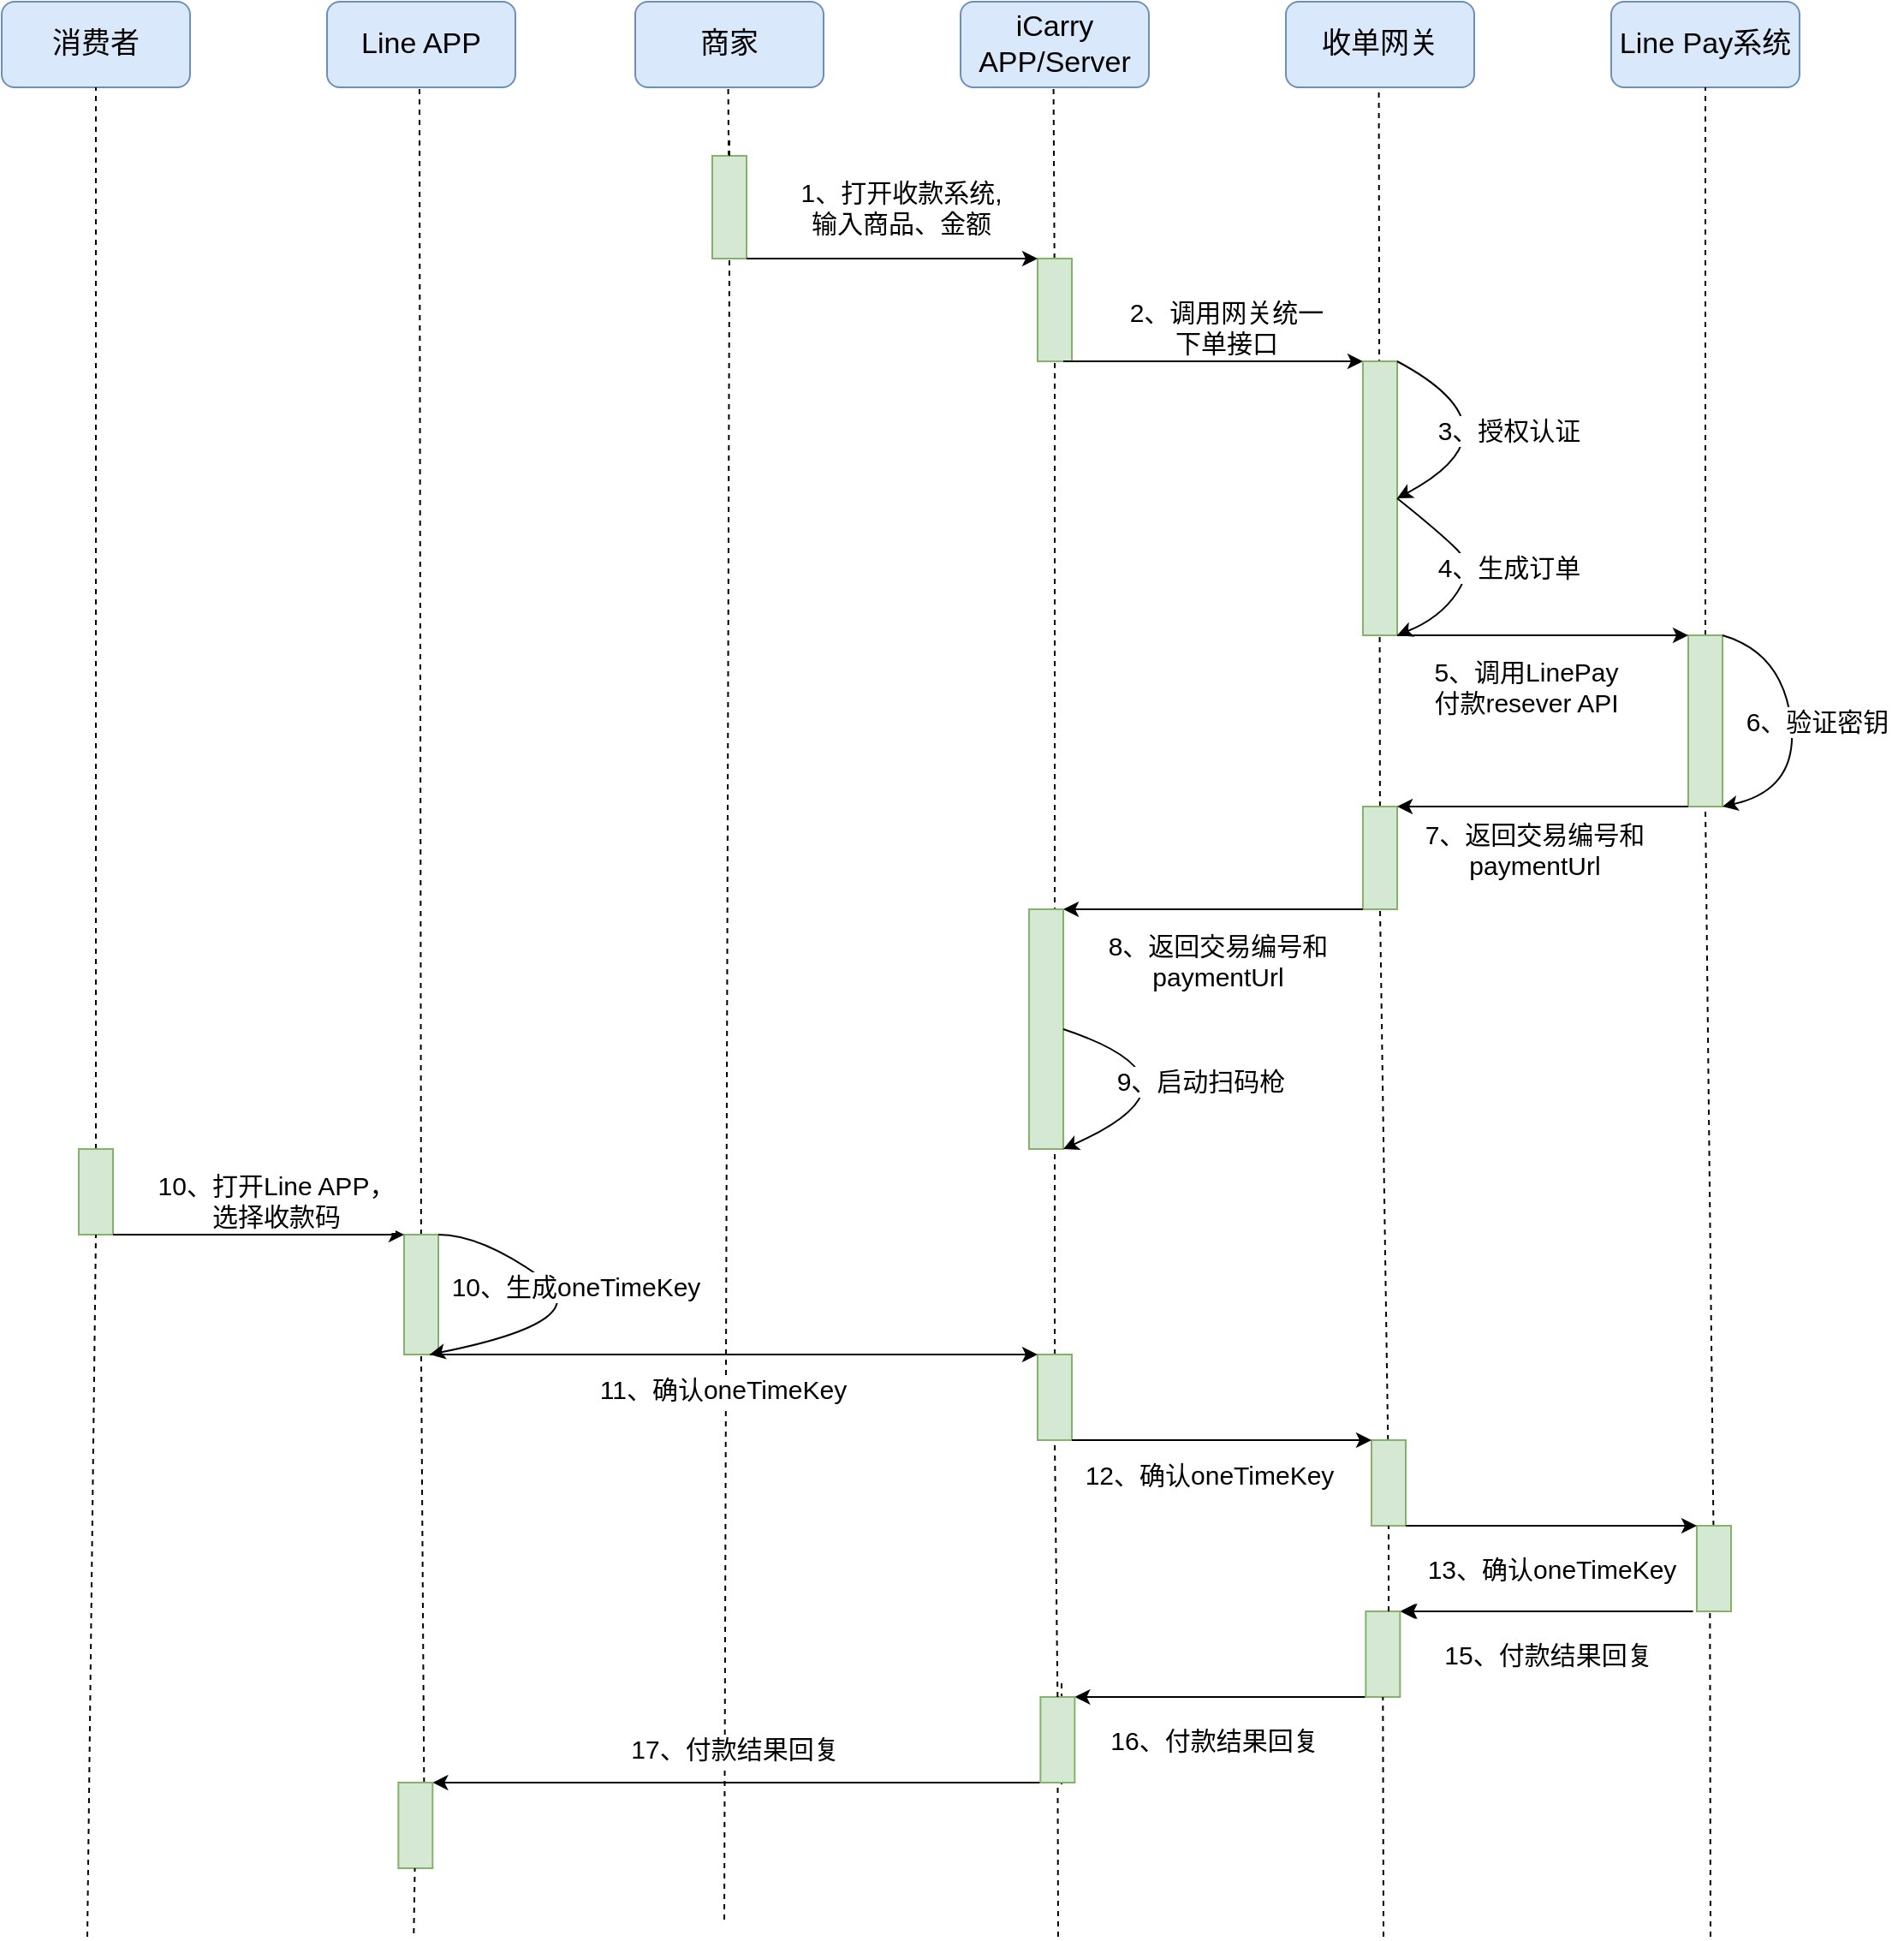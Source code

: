<mxfile version="13.1.1" type="github"><diagram id="rrQzIkg72jDmBK31Jele" name="Page-1"><mxGraphModel dx="1730" dy="912" grid="1" gridSize="10" guides="1" tooltips="1" connect="1" arrows="1" fold="1" page="1" pageScale="1" pageWidth="827" pageHeight="1169" math="0" shadow="0"><root><mxCell id="0"/><mxCell id="1" parent="0"/><mxCell id="k8VjFZwE3S4YL07K_zo7-1" value="&lt;font style=&quot;font-size: 17px&quot;&gt;消费者&lt;br&gt;&lt;/font&gt;" style="rounded=1;whiteSpace=wrap;html=1;strokeColor=#6c8ebf;fillColor=#dae8fc;" vertex="1" parent="1"><mxGeometry x="120" y="70" width="110" height="50" as="geometry"/></mxCell><mxCell id="k8VjFZwE3S4YL07K_zo7-2" value="&lt;font style=&quot;font-size: 17px&quot;&gt;Line APP&lt;br&gt;&lt;/font&gt;" style="rounded=1;whiteSpace=wrap;html=1;strokeColor=#6c8ebf;fillColor=#dae8fc;" vertex="1" parent="1"><mxGeometry x="310" y="70" width="110" height="50" as="geometry"/></mxCell><mxCell id="k8VjFZwE3S4YL07K_zo7-3" value="&lt;font style=&quot;font-size: 17px&quot;&gt;商家&lt;br&gt;&lt;/font&gt;" style="rounded=1;whiteSpace=wrap;html=1;strokeColor=#6c8ebf;fillColor=#dae8fc;" vertex="1" parent="1"><mxGeometry x="490" y="70" width="110" height="50" as="geometry"/></mxCell><mxCell id="k8VjFZwE3S4YL07K_zo7-4" value="&lt;div&gt;&lt;font style=&quot;font-size: 17px&quot;&gt;iCarry&lt;/font&gt;&lt;/div&gt;&lt;div&gt;&lt;font style=&quot;font-size: 17px&quot;&gt;APP/Server&lt;/font&gt;&lt;/div&gt;" style="rounded=1;whiteSpace=wrap;html=1;strokeColor=#6c8ebf;fillColor=#dae8fc;" vertex="1" parent="1"><mxGeometry x="680" y="70" width="110" height="50" as="geometry"/></mxCell><mxCell id="k8VjFZwE3S4YL07K_zo7-5" value="&lt;font style=&quot;font-size: 17px&quot;&gt;收单网关&lt;/font&gt;" style="rounded=1;whiteSpace=wrap;html=1;strokeColor=#6c8ebf;fillColor=#dae8fc;" vertex="1" parent="1"><mxGeometry x="870" y="70" width="110" height="50" as="geometry"/></mxCell><mxCell id="k8VjFZwE3S4YL07K_zo7-6" value="&lt;font style=&quot;font-size: 17px&quot;&gt;Line Pay系统&lt;/font&gt;" style="rounded=1;whiteSpace=wrap;html=1;strokeColor=#6c8ebf;fillColor=#dae8fc;" vertex="1" parent="1"><mxGeometry x="1060" y="70" width="110" height="50" as="geometry"/></mxCell><mxCell id="k8VjFZwE3S4YL07K_zo7-8" value="" style="endArrow=none;dashed=1;html=1;" edge="1" parent="1" source="k8VjFZwE3S4YL07K_zo7-50"><mxGeometry width="50" height="50" relative="1" as="geometry"><mxPoint x="364" y="1292.857" as="sourcePoint"/><mxPoint x="364" y="120" as="targetPoint"/></mxGeometry></mxCell><mxCell id="k8VjFZwE3S4YL07K_zo7-9" value="" style="endArrow=none;dashed=1;html=1;entryX=0.5;entryY=1;entryDx=0;entryDy=0;" edge="1" parent="1"><mxGeometry width="50" height="50" relative="1" as="geometry"><mxPoint x="544.787" y="190" as="sourcePoint"/><mxPoint x="544.29" y="120" as="targetPoint"/></mxGeometry></mxCell><mxCell id="k8VjFZwE3S4YL07K_zo7-10" value="" style="endArrow=none;dashed=1;html=1;entryX=0.5;entryY=1;entryDx=0;entryDy=0;" edge="1" parent="1" source="k8VjFZwE3S4YL07K_zo7-19"><mxGeometry width="50" height="50" relative="1" as="geometry"><mxPoint x="734.29" y="660" as="sourcePoint"/><mxPoint x="734.29" y="120" as="targetPoint"/></mxGeometry></mxCell><mxCell id="k8VjFZwE3S4YL07K_zo7-11" value="" style="endArrow=none;dashed=1;html=1;entryX=0.5;entryY=1;entryDx=0;entryDy=0;" edge="1" parent="1" source="k8VjFZwE3S4YL07K_zo7-37"><mxGeometry width="50" height="50" relative="1" as="geometry"><mxPoint x="924" y="1010" as="sourcePoint"/><mxPoint x="924.29" y="120" as="targetPoint"/></mxGeometry></mxCell><mxCell id="k8VjFZwE3S4YL07K_zo7-12" value="" style="endArrow=none;dashed=1;html=1;entryX=0.5;entryY=1;entryDx=0;entryDy=0;" edge="1" parent="1" source="k8VjFZwE3S4YL07K_zo7-31" target="k8VjFZwE3S4YL07K_zo7-6"><mxGeometry width="50" height="50" relative="1" as="geometry"><mxPoint x="1115" y="670" as="sourcePoint"/><mxPoint x="1120" y="120" as="targetPoint"/></mxGeometry></mxCell><mxCell id="k8VjFZwE3S4YL07K_zo7-14" value="" style="endArrow=none;dashed=1;html=1;entryX=0.5;entryY=1;entryDx=0;entryDy=0;" edge="1" parent="1" source="k8VjFZwE3S4YL07K_zo7-48" target="k8VjFZwE3S4YL07K_zo7-1"><mxGeometry width="50" height="50" relative="1" as="geometry"><mxPoint x="175" y="1190" as="sourcePoint"/><mxPoint x="175" y="160" as="targetPoint"/></mxGeometry></mxCell><mxCell id="k8VjFZwE3S4YL07K_zo7-15" value="" style="rounded=0;whiteSpace=wrap;html=1;strokeColor=#82b366;fillColor=#d5e8d4;" vertex="1" parent="1"><mxGeometry x="535" y="160" width="20" height="60" as="geometry"/></mxCell><mxCell id="k8VjFZwE3S4YL07K_zo7-16" value="" style="endArrow=none;dashed=1;html=1;entryX=0.5;entryY=1;entryDx=0;entryDy=0;" edge="1" parent="1" target="k8VjFZwE3S4YL07K_zo7-15"><mxGeometry width="50" height="50" relative="1" as="geometry"><mxPoint x="542" y="1190" as="sourcePoint"/><mxPoint x="544.29" y="70" as="targetPoint"/></mxGeometry></mxCell><mxCell id="k8VjFZwE3S4YL07K_zo7-19" value="" style="rounded=0;whiteSpace=wrap;html=1;strokeColor=#82b366;fillColor=#d5e8d4;" vertex="1" parent="1"><mxGeometry x="725" y="220" width="20" height="60" as="geometry"/></mxCell><mxCell id="k8VjFZwE3S4YL07K_zo7-20" value="" style="endArrow=none;dashed=1;html=1;entryX=0.5;entryY=1;entryDx=0;entryDy=0;exitX=0.5;exitY=0;exitDx=0;exitDy=0;" edge="1" parent="1" target="k8VjFZwE3S4YL07K_zo7-19" source="k8VjFZwE3S4YL07K_zo7-84"><mxGeometry width="50" height="50" relative="1" as="geometry"><mxPoint x="735" y="840.0" as="sourcePoint"/><mxPoint x="734.29" y="70" as="targetPoint"/></mxGeometry></mxCell><mxCell id="k8VjFZwE3S4YL07K_zo7-21" value="" style="endArrow=classic;html=1;fontColor=#000000;exitX=1;exitY=1;exitDx=0;exitDy=0;entryX=0;entryY=0;entryDx=0;entryDy=0;" edge="1" parent="1" source="k8VjFZwE3S4YL07K_zo7-15" target="k8VjFZwE3S4YL07K_zo7-19"><mxGeometry width="50" height="50" relative="1" as="geometry"><mxPoint x="270" y="410" as="sourcePoint"/><mxPoint x="320" y="360" as="targetPoint"/></mxGeometry></mxCell><mxCell id="k8VjFZwE3S4YL07K_zo7-22" value="&lt;div style=&quot;font-size: 15px&quot;&gt;&lt;font style=&quot;font-size: 15px&quot;&gt;1、打开收款系统,&lt;/font&gt;&lt;/div&gt;&lt;div style=&quot;font-size: 15px&quot;&gt;&lt;font style=&quot;font-size: 15px&quot;&gt;输入商品、金额&lt;/font&gt;&lt;/div&gt;" style="text;html=1;align=center;verticalAlign=middle;resizable=0;points=[];autosize=1;fontColor=#000000;fontSize=15;" vertex="1" parent="1"><mxGeometry x="580" y="170" width="130" height="40" as="geometry"/></mxCell><mxCell id="k8VjFZwE3S4YL07K_zo7-23" value="" style="rounded=0;whiteSpace=wrap;html=1;strokeColor=#82b366;fillColor=#d5e8d4;" vertex="1" parent="1"><mxGeometry x="915" y="280" width="20" height="60" as="geometry"/></mxCell><mxCell id="k8VjFZwE3S4YL07K_zo7-24" value="" style="endArrow=classic;html=1;fontSize=15;fontColor=#000000;exitX=0.75;exitY=1;exitDx=0;exitDy=0;entryX=0;entryY=0;entryDx=0;entryDy=0;" edge="1" parent="1" source="k8VjFZwE3S4YL07K_zo7-19" target="k8VjFZwE3S4YL07K_zo7-23"><mxGeometry width="50" height="50" relative="1" as="geometry"><mxPoint x="540" y="360" as="sourcePoint"/><mxPoint x="590" y="310" as="targetPoint"/></mxGeometry></mxCell><mxCell id="k8VjFZwE3S4YL07K_zo7-25" value="&lt;div style=&quot;font-size: 15px&quot;&gt;&lt;font style=&quot;font-size: 15px&quot;&gt;2、调用网关统一&lt;/font&gt;&lt;/div&gt;&lt;div style=&quot;font-size: 15px&quot;&gt;&lt;font style=&quot;font-size: 15px&quot;&gt;下单接口&lt;/font&gt;&lt;/div&gt;" style="text;html=1;align=center;verticalAlign=middle;resizable=0;points=[];autosize=1;fontColor=#000000;fontSize=15;" vertex="1" parent="1"><mxGeometry x="770" y="240" width="130" height="40" as="geometry"/></mxCell><mxCell id="k8VjFZwE3S4YL07K_zo7-26" value="" style="rounded=0;whiteSpace=wrap;html=1;strokeColor=#82b366;fillColor=#d5e8d4;" vertex="1" parent="1"><mxGeometry x="915" y="280" width="20" height="160" as="geometry"/></mxCell><mxCell id="k8VjFZwE3S4YL07K_zo7-27" value="" style="curved=1;endArrow=classic;html=1;fontSize=15;fontColor=#000000;exitX=1;exitY=0;exitDx=0;exitDy=0;entryX=1;entryY=0.5;entryDx=0;entryDy=0;" edge="1" parent="1" source="k8VjFZwE3S4YL07K_zo7-26" target="k8VjFZwE3S4YL07K_zo7-26"><mxGeometry width="50" height="50" relative="1" as="geometry"><mxPoint x="570" y="490" as="sourcePoint"/><mxPoint x="620" y="440" as="targetPoint"/><Array as="points"><mxPoint x="1010" y="320"/></Array></mxGeometry></mxCell><mxCell id="k8VjFZwE3S4YL07K_zo7-28" value="&lt;div style=&quot;font-size: 15px&quot;&gt;&lt;font style=&quot;font-size: 15px&quot;&gt;3、授权认证&lt;/font&gt;&lt;/div&gt;" style="text;html=1;align=center;verticalAlign=middle;resizable=0;points=[];autosize=1;fontColor=#000000;fontSize=15;labelBackgroundColor=#ffffff;" vertex="1" parent="1"><mxGeometry x="950" y="310" width="100" height="20" as="geometry"/></mxCell><mxCell id="k8VjFZwE3S4YL07K_zo7-29" value="" style="curved=1;endArrow=classic;html=1;fontSize=15;fontColor=#000000;exitX=1;exitY=0.5;exitDx=0;exitDy=0;entryX=1;entryY=1;entryDx=0;entryDy=0;" edge="1" parent="1" source="k8VjFZwE3S4YL07K_zo7-26" target="k8VjFZwE3S4YL07K_zo7-26"><mxGeometry width="50" height="50" relative="1" as="geometry"><mxPoint x="935" y="280" as="sourcePoint"/><mxPoint x="935" y="360" as="targetPoint"/><Array as="points"><mxPoint x="960" y="380"/><mxPoint x="980" y="400"/><mxPoint x="960" y="430"/></Array></mxGeometry></mxCell><mxCell id="k8VjFZwE3S4YL07K_zo7-30" value="&lt;div style=&quot;font-size: 15px&quot;&gt;&lt;font style=&quot;font-size: 15px&quot;&gt;4、生成订单&lt;/font&gt;&lt;/div&gt;" style="text;html=1;align=center;verticalAlign=middle;resizable=0;points=[];autosize=1;fontColor=#000000;fontSize=15;labelBackgroundColor=#ffffff;" vertex="1" parent="1"><mxGeometry x="950" y="390" width="100" height="20" as="geometry"/></mxCell><mxCell id="k8VjFZwE3S4YL07K_zo7-31" value="" style="rounded=0;whiteSpace=wrap;html=1;strokeColor=#82b366;fillColor=#d5e8d4;" vertex="1" parent="1"><mxGeometry x="1105" y="440" width="20" height="100" as="geometry"/></mxCell><mxCell id="k8VjFZwE3S4YL07K_zo7-32" value="" style="endArrow=none;dashed=1;html=1;entryX=0.5;entryY=1;entryDx=0;entryDy=0;" edge="1" parent="1" source="k8VjFZwE3S4YL07K_zo7-87" target="k8VjFZwE3S4YL07K_zo7-31"><mxGeometry width="50" height="50" relative="1" as="geometry"><mxPoint x="1113" y="1200" as="sourcePoint"/><mxPoint x="1115" y="-30" as="targetPoint"/></mxGeometry></mxCell><mxCell id="k8VjFZwE3S4YL07K_zo7-33" value="" style="endArrow=classic;html=1;fontSize=15;fontColor=#000000;exitX=1;exitY=1;exitDx=0;exitDy=0;entryX=0;entryY=0;entryDx=0;entryDy=0;" edge="1" parent="1" source="k8VjFZwE3S4YL07K_zo7-26" target="k8VjFZwE3S4YL07K_zo7-31"><mxGeometry width="50" height="50" relative="1" as="geometry"><mxPoint x="810" y="500" as="sourcePoint"/><mxPoint x="860" y="450" as="targetPoint"/></mxGeometry></mxCell><mxCell id="k8VjFZwE3S4YL07K_zo7-34" value="&lt;div style=&quot;font-size: 15px&quot;&gt;&lt;font style=&quot;font-size: 15px&quot;&gt;5、调用LinePay&lt;/font&gt;&lt;/div&gt;&lt;div style=&quot;font-size: 15px&quot;&gt;&lt;font style=&quot;font-size: 15px&quot;&gt;付款resever API&lt;br&gt;&lt;/font&gt;&lt;/div&gt;" style="text;html=1;align=center;verticalAlign=middle;resizable=0;points=[];autosize=1;fontColor=#000000;fontSize=15;labelBackgroundColor=#ffffff;" vertex="1" parent="1"><mxGeometry x="950" y="450" width="120" height="40" as="geometry"/></mxCell><mxCell id="k8VjFZwE3S4YL07K_zo7-35" value="" style="curved=1;endArrow=classic;html=1;fontSize=15;fontColor=#000000;exitX=1;exitY=0;exitDx=0;exitDy=0;entryX=1;entryY=1;entryDx=0;entryDy=0;" edge="1" parent="1" source="k8VjFZwE3S4YL07K_zo7-31" target="k8VjFZwE3S4YL07K_zo7-31"><mxGeometry width="50" height="50" relative="1" as="geometry"><mxPoint x="935" y="380" as="sourcePoint"/><mxPoint x="935" y="460" as="targetPoint"/><Array as="points"><mxPoint x="1160" y="450"/><mxPoint x="1170" y="530"/></Array></mxGeometry></mxCell><mxCell id="k8VjFZwE3S4YL07K_zo7-36" value="&lt;div style=&quot;font-size: 15px&quot;&gt;&lt;font style=&quot;font-size: 15px&quot;&gt;6、验证密钥&lt;/font&gt;&lt;/div&gt;" style="text;html=1;align=center;verticalAlign=middle;resizable=0;points=[];autosize=1;fontColor=#000000;fontSize=15;labelBackgroundColor=#ffffff;" vertex="1" parent="1"><mxGeometry x="1130" y="480" width="100" height="20" as="geometry"/></mxCell><mxCell id="k8VjFZwE3S4YL07K_zo7-37" value="" style="rounded=0;whiteSpace=wrap;html=1;strokeColor=#82b366;fillColor=#d5e8d4;" vertex="1" parent="1"><mxGeometry x="915" y="540" width="20" height="60" as="geometry"/></mxCell><mxCell id="k8VjFZwE3S4YL07K_zo7-38" value="" style="endArrow=none;dashed=1;html=1;entryX=0.5;entryY=1;entryDx=0;entryDy=0;" edge="1" parent="1" source="k8VjFZwE3S4YL07K_zo7-85" target="k8VjFZwE3S4YL07K_zo7-37"><mxGeometry width="50" height="50" relative="1" as="geometry"><mxPoint x="923" y="1200" as="sourcePoint"/><mxPoint x="924.29" y="70" as="targetPoint"/></mxGeometry></mxCell><mxCell id="k8VjFZwE3S4YL07K_zo7-39" value="" style="endArrow=classic;html=1;fontSize=15;fontColor=#000000;exitX=0;exitY=1;exitDx=0;exitDy=0;entryX=1;entryY=0;entryDx=0;entryDy=0;" edge="1" parent="1" source="k8VjFZwE3S4YL07K_zo7-31" target="k8VjFZwE3S4YL07K_zo7-37"><mxGeometry width="50" height="50" relative="1" as="geometry"><mxPoint x="810" y="610" as="sourcePoint"/><mxPoint x="860" y="560" as="targetPoint"/></mxGeometry></mxCell><mxCell id="k8VjFZwE3S4YL07K_zo7-40" value="&lt;div style=&quot;font-size: 15px&quot;&gt;&lt;font style=&quot;font-size: 15px&quot;&gt;7、返回交易编号和&lt;/font&gt;&lt;/div&gt;&lt;div style=&quot;font-size: 15px&quot;&gt;&lt;font style=&quot;font-size: 15px&quot;&gt;paymentUrl&lt;br&gt;&lt;/font&gt;&lt;/div&gt;" style="text;html=1;align=center;verticalAlign=middle;resizable=0;points=[];autosize=1;fontColor=#000000;fontSize=15;labelBackgroundColor=#ffffff;" vertex="1" parent="1"><mxGeometry x="945" y="545" width="140" height="40" as="geometry"/></mxCell><mxCell id="k8VjFZwE3S4YL07K_zo7-41" value="" style="rounded=0;whiteSpace=wrap;html=1;strokeColor=#82b366;fillColor=#d5e8d4;" vertex="1" parent="1"><mxGeometry x="720" y="600" width="20" height="60" as="geometry"/></mxCell><mxCell id="k8VjFZwE3S4YL07K_zo7-42" value="" style="endArrow=classic;html=1;fontSize=15;fontColor=#000000;exitX=0;exitY=1;exitDx=0;exitDy=0;entryX=1;entryY=0;entryDx=0;entryDy=0;" edge="1" parent="1" source="k8VjFZwE3S4YL07K_zo7-37" target="k8VjFZwE3S4YL07K_zo7-41"><mxGeometry width="50" height="50" relative="1" as="geometry"><mxPoint x="400" y="560" as="sourcePoint"/><mxPoint x="450" y="510" as="targetPoint"/></mxGeometry></mxCell><mxCell id="k8VjFZwE3S4YL07K_zo7-43" value="&lt;div style=&quot;font-size: 15px&quot;&gt;&lt;font style=&quot;font-size: 15px&quot;&gt;8、返回交易编号和&lt;/font&gt;&lt;/div&gt;&lt;div style=&quot;font-size: 15px&quot;&gt;&lt;font style=&quot;font-size: 15px&quot;&gt;paymentUrl&lt;br&gt;&lt;/font&gt;&lt;/div&gt;" style="text;html=1;align=center;verticalAlign=middle;resizable=0;points=[];autosize=1;fontColor=#000000;fontSize=15;labelBackgroundColor=#ffffff;" vertex="1" parent="1"><mxGeometry x="760" y="610" width="140" height="40" as="geometry"/></mxCell><mxCell id="k8VjFZwE3S4YL07K_zo7-44" value="" style="endArrow=none;dashed=1;html=1;entryX=0.5;entryY=1;entryDx=0;entryDy=0;" edge="1" parent="1" source="k8VjFZwE3S4YL07K_zo7-15"><mxGeometry width="50" height="50" relative="1" as="geometry"><mxPoint x="544.903" y="210" as="sourcePoint"/><mxPoint x="545" y="150" as="targetPoint"/></mxGeometry></mxCell><mxCell id="k8VjFZwE3S4YL07K_zo7-45" value="" style="rounded=0;whiteSpace=wrap;html=1;strokeColor=#82b366;fillColor=#d5e8d4;" vertex="1" parent="1"><mxGeometry x="720" y="600" width="20" height="140" as="geometry"/></mxCell><mxCell id="k8VjFZwE3S4YL07K_zo7-46" value="" style="curved=1;endArrow=classic;html=1;fontSize=15;fontColor=#000000;entryX=1;entryY=1;entryDx=0;entryDy=0;exitX=1;exitY=0.5;exitDx=0;exitDy=0;" edge="1" parent="1" source="k8VjFZwE3S4YL07K_zo7-45" target="k8VjFZwE3S4YL07K_zo7-45"><mxGeometry width="50" height="50" relative="1" as="geometry"><mxPoint x="740" y="600" as="sourcePoint"/><mxPoint x="1125" y="540" as="targetPoint"/><Array as="points"><mxPoint x="830" y="700"/></Array></mxGeometry></mxCell><mxCell id="k8VjFZwE3S4YL07K_zo7-47" value="&lt;div style=&quot;font-size: 15px&quot;&gt;&lt;font style=&quot;font-size: 15px&quot;&gt;9、启动扫码枪&lt;br&gt;&lt;/font&gt;&lt;/div&gt;" style="text;html=1;align=center;verticalAlign=middle;resizable=0;points=[];autosize=1;fontColor=#000000;fontSize=15;labelBackgroundColor=#ffffff;" vertex="1" parent="1"><mxGeometry x="765" y="690" width="110" height="20" as="geometry"/></mxCell><mxCell id="k8VjFZwE3S4YL07K_zo7-48" value="" style="rounded=0;whiteSpace=wrap;html=1;strokeColor=#82b366;fillColor=#d5e8d4;" vertex="1" parent="1"><mxGeometry x="165" y="740" width="20" height="50" as="geometry"/></mxCell><mxCell id="k8VjFZwE3S4YL07K_zo7-49" value="" style="endArrow=none;dashed=1;html=1;entryX=0.5;entryY=1;entryDx=0;entryDy=0;" edge="1" parent="1" target="k8VjFZwE3S4YL07K_zo7-48"><mxGeometry width="50" height="50" relative="1" as="geometry"><mxPoint x="170" y="1200" as="sourcePoint"/><mxPoint x="175" y="160" as="targetPoint"/></mxGeometry></mxCell><mxCell id="k8VjFZwE3S4YL07K_zo7-50" value="" style="rounded=0;whiteSpace=wrap;html=1;strokeColor=#82b366;fillColor=#d5e8d4;" vertex="1" parent="1"><mxGeometry x="355" y="790" width="20" height="70" as="geometry"/></mxCell><mxCell id="k8VjFZwE3S4YL07K_zo7-51" value="" style="endArrow=none;dashed=1;html=1;exitX=0.75;exitY=0;exitDx=0;exitDy=0;entryX=0.5;entryY=1;entryDx=0;entryDy=0;" edge="1" parent="1" source="k8VjFZwE3S4YL07K_zo7-76" target="k8VjFZwE3S4YL07K_zo7-50"><mxGeometry width="50" height="50" relative="1" as="geometry"><mxPoint x="365" y="1332.857" as="sourcePoint"/><mxPoint x="365.909" y="930.0" as="targetPoint"/></mxGeometry></mxCell><mxCell id="k8VjFZwE3S4YL07K_zo7-52" value="" style="endArrow=classic;html=1;fontSize=15;fontColor=#000000;entryX=0;entryY=0;entryDx=0;entryDy=0;exitX=1;exitY=1;exitDx=0;exitDy=0;" edge="1" parent="1" source="k8VjFZwE3S4YL07K_zo7-48" target="k8VjFZwE3S4YL07K_zo7-50"><mxGeometry width="50" height="50" relative="1" as="geometry"><mxPoint x="190" y="790" as="sourcePoint"/><mxPoint x="240" y="760" as="targetPoint"/></mxGeometry></mxCell><mxCell id="k8VjFZwE3S4YL07K_zo7-53" value="&lt;div style=&quot;font-size: 15px&quot;&gt;&lt;font style=&quot;font-size: 15px&quot;&gt;10、打开Line APP，&lt;/font&gt;&lt;/div&gt;&lt;div style=&quot;font-size: 15px&quot;&gt;&lt;font style=&quot;font-size: 15px&quot;&gt;选择收款码&lt;br&gt;&lt;/font&gt;&lt;/div&gt;" style="text;html=1;align=center;verticalAlign=middle;resizable=0;points=[];autosize=1;fontColor=#000000;fontSize=15;labelBackgroundColor=#ffffff;" vertex="1" parent="1"><mxGeometry x="205" y="750" width="150" height="40" as="geometry"/></mxCell><mxCell id="k8VjFZwE3S4YL07K_zo7-54" value="" style="endArrow=none;dashed=1;html=1;" edge="1" parent="1"><mxGeometry width="50" height="50" relative="1" as="geometry"><mxPoint x="739" y="1061" as="sourcePoint"/><mxPoint x="739" y="1051.0" as="targetPoint"/></mxGeometry></mxCell><mxCell id="k8VjFZwE3S4YL07K_zo7-58" value="" style="endArrow=none;dashed=1;html=1;" edge="1" parent="1" source="k8VjFZwE3S4YL07K_zo7-74"><mxGeometry width="50" height="50" relative="1" as="geometry"><mxPoint x="737" y="1411.0" as="sourcePoint"/><mxPoint x="739" y="1111" as="targetPoint"/></mxGeometry></mxCell><mxCell id="k8VjFZwE3S4YL07K_zo7-64" style="edgeStyle=orthogonalEdgeStyle;rounded=0;orthogonalLoop=1;jettySize=auto;html=1;exitX=0;exitY=1;exitDx=0;exitDy=0;entryX=1;entryY=0;entryDx=0;entryDy=0;fontSize=15;fontColor=#000000;" edge="1" parent="1" target="k8VjFZwE3S4YL07K_zo7-70"><mxGeometry relative="1" as="geometry"><Array as="points"><mxPoint x="1062.67" y="1010"/><mxPoint x="1062.67" y="1010"/></Array><mxPoint x="1107.67" y="1010" as="sourcePoint"/></mxGeometry></mxCell><mxCell id="k8VjFZwE3S4YL07K_zo7-66" value="" style="endArrow=none;dashed=1;html=1;entryX=0.5;entryY=1;entryDx=0;entryDy=0;" edge="1" parent="1"><mxGeometry width="50" height="50" relative="1" as="geometry"><mxPoint x="1118" y="1200" as="sourcePoint"/><mxPoint x="1117.67" y="1010" as="targetPoint"/></mxGeometry></mxCell><mxCell id="k8VjFZwE3S4YL07K_zo7-69" style="edgeStyle=orthogonalEdgeStyle;rounded=0;orthogonalLoop=1;jettySize=auto;html=1;exitX=0;exitY=1;exitDx=0;exitDy=0;entryX=1;entryY=0;entryDx=0;entryDy=0;fontSize=15;fontColor=#000000;" edge="1" parent="1" source="k8VjFZwE3S4YL07K_zo7-70" target="k8VjFZwE3S4YL07K_zo7-74"><mxGeometry relative="1" as="geometry"><Array as="points"><mxPoint x="862.67" y="1060"/><mxPoint x="862.67" y="1060"/></Array></mxGeometry></mxCell><mxCell id="k8VjFZwE3S4YL07K_zo7-70" value="" style="rounded=0;whiteSpace=wrap;html=1;strokeColor=#82b366;fillColor=#d5e8d4;" vertex="1" parent="1"><mxGeometry x="916.67" y="1010" width="20" height="50" as="geometry"/></mxCell><mxCell id="k8VjFZwE3S4YL07K_zo7-72" value="&lt;div style=&quot;font-size: 15px&quot;&gt;&lt;font style=&quot;font-size: 15px&quot;&gt;15、付款结果回复&lt;br&gt;&lt;/font&gt;&lt;/div&gt;" style="text;html=1;align=center;verticalAlign=middle;resizable=0;points=[];autosize=1;fontColor=#000000;fontSize=15;labelBackgroundColor=#ffffff;" vertex="1" parent="1"><mxGeometry x="952.67" y="1025" width="140" height="20" as="geometry"/></mxCell><mxCell id="k8VjFZwE3S4YL07K_zo7-73" style="edgeStyle=orthogonalEdgeStyle;rounded=0;orthogonalLoop=1;jettySize=auto;html=1;exitX=0;exitY=1;exitDx=0;exitDy=0;entryX=1;entryY=0;entryDx=0;entryDy=0;fontSize=15;fontColor=#000000;" edge="1" parent="1" source="k8VjFZwE3S4YL07K_zo7-74" target="k8VjFZwE3S4YL07K_zo7-76"><mxGeometry relative="1" as="geometry"><Array as="points"><mxPoint x="462.67" y="1110"/><mxPoint x="462.67" y="1110"/></Array></mxGeometry></mxCell><mxCell id="k8VjFZwE3S4YL07K_zo7-74" value="" style="rounded=0;whiteSpace=wrap;html=1;strokeColor=#82b366;fillColor=#d5e8d4;" vertex="1" parent="1"><mxGeometry x="726.67" y="1060" width="20" height="50" as="geometry"/></mxCell><mxCell id="k8VjFZwE3S4YL07K_zo7-75" value="" style="endArrow=none;dashed=1;html=1;" edge="1" parent="1" target="k8VjFZwE3S4YL07K_zo7-74"><mxGeometry width="50" height="50" relative="1" as="geometry"><mxPoint x="737" y="1200" as="sourcePoint"/><mxPoint x="736.516" y="820.0" as="targetPoint"/></mxGeometry></mxCell><mxCell id="k8VjFZwE3S4YL07K_zo7-76" value="" style="rounded=0;whiteSpace=wrap;html=1;strokeColor=#82b366;fillColor=#d5e8d4;" vertex="1" parent="1"><mxGeometry x="351.67" y="1110" width="20" height="50" as="geometry"/></mxCell><mxCell id="k8VjFZwE3S4YL07K_zo7-77" value="" style="endArrow=none;dashed=1;html=1;" edge="1" parent="1" target="k8VjFZwE3S4YL07K_zo7-76"><mxGeometry width="50" height="50" relative="1" as="geometry"><mxPoint x="360.67" y="1198" as="sourcePoint"/><mxPoint x="366.612" y="767.0" as="targetPoint"/></mxGeometry></mxCell><mxCell id="k8VjFZwE3S4YL07K_zo7-78" style="edgeStyle=orthogonalEdgeStyle;rounded=0;orthogonalLoop=1;jettySize=auto;html=1;exitX=0;exitY=1;exitDx=0;exitDy=0;entryX=1;entryY=0;entryDx=0;entryDy=0;fontSize=15;fontColor=#000000;" edge="1" parent="1"><mxGeometry relative="1" as="geometry"><mxPoint x="1107.67" y="1010.0" as="sourcePoint"/><mxPoint x="937.67" y="1010.0" as="targetPoint"/><Array as="points"><mxPoint x="1062.67" y="1010"/><mxPoint x="1062.67" y="1010"/></Array></mxGeometry></mxCell><mxCell id="k8VjFZwE3S4YL07K_zo7-79" value="&lt;div style=&quot;font-size: 15px&quot;&gt;&lt;font style=&quot;font-size: 15px&quot;&gt;16、付款结果回复&lt;br&gt;&lt;/font&gt;&lt;/div&gt;" style="text;html=1;align=center;verticalAlign=middle;resizable=0;points=[];autosize=1;fontColor=#000000;fontSize=15;labelBackgroundColor=#ffffff;" vertex="1" parent="1"><mxGeometry x="757.67" y="1075" width="140" height="20" as="geometry"/></mxCell><mxCell id="k8VjFZwE3S4YL07K_zo7-80" value="&lt;div style=&quot;font-size: 15px&quot;&gt;&lt;font style=&quot;font-size: 15px&quot;&gt;16、付款结果回复&lt;br&gt;&lt;/font&gt;&lt;/div&gt;" style="text;html=1;align=center;verticalAlign=middle;resizable=0;points=[];autosize=1;fontColor=#000000;fontSize=15;labelBackgroundColor=#ffffff;" vertex="1" parent="1"><mxGeometry x="757.67" y="1075" width="140" height="20" as="geometry"/></mxCell><mxCell id="k8VjFZwE3S4YL07K_zo7-81" value="&lt;div style=&quot;font-size: 15px&quot;&gt;&lt;font style=&quot;font-size: 15px&quot;&gt;17、付款结果回复&lt;br&gt;&lt;/font&gt;&lt;/div&gt;" style="text;html=1;align=center;verticalAlign=middle;resizable=0;points=[];autosize=1;fontColor=#000000;fontSize=15;labelBackgroundColor=#ffffff;" vertex="1" parent="1"><mxGeometry x="477.67" y="1080" width="140" height="20" as="geometry"/></mxCell><mxCell id="k8VjFZwE3S4YL07K_zo7-82" value="" style="curved=1;endArrow=classic;html=1;fontSize=15;fontColor=#000000;exitX=1;exitY=0;exitDx=0;exitDy=0;entryX=0.75;entryY=1;entryDx=0;entryDy=0;" edge="1" parent="1" source="k8VjFZwE3S4YL07K_zo7-50" target="k8VjFZwE3S4YL07K_zo7-50"><mxGeometry width="50" height="50" relative="1" as="geometry"><mxPoint x="1125" y="440" as="sourcePoint"/><mxPoint x="1125" y="540" as="targetPoint"/><Array as="points"><mxPoint x="400" y="790"/><mxPoint x="470" y="840"/></Array></mxGeometry></mxCell><mxCell id="k8VjFZwE3S4YL07K_zo7-83" value="&lt;div style=&quot;font-size: 15px&quot;&gt;&lt;font style=&quot;font-size: 15px&quot;&gt;10、生成oneTimeKey&lt;br&gt;&lt;/font&gt;&lt;/div&gt;" style="text;html=1;align=center;verticalAlign=middle;resizable=0;points=[];autosize=1;fontColor=#000000;fontSize=15;labelBackgroundColor=#ffffff;" vertex="1" parent="1"><mxGeometry x="375" y="810" width="160" height="20" as="geometry"/></mxCell><mxCell id="k8VjFZwE3S4YL07K_zo7-84" value="" style="rounded=0;whiteSpace=wrap;html=1;strokeColor=#82b366;fillColor=#d5e8d4;" vertex="1" parent="1"><mxGeometry x="725" y="860" width="20" height="50" as="geometry"/></mxCell><mxCell id="k8VjFZwE3S4YL07K_zo7-85" value="" style="rounded=0;whiteSpace=wrap;html=1;strokeColor=#82b366;fillColor=#d5e8d4;" vertex="1" parent="1"><mxGeometry x="920" y="910" width="20" height="50" as="geometry"/></mxCell><mxCell id="k8VjFZwE3S4YL07K_zo7-87" value="" style="rounded=0;whiteSpace=wrap;html=1;strokeColor=#82b366;fillColor=#d5e8d4;" vertex="1" parent="1"><mxGeometry x="1110" y="960" width="20" height="50" as="geometry"/></mxCell><mxCell id="k8VjFZwE3S4YL07K_zo7-89" value="" style="endArrow=classic;html=1;exitX=0.75;exitY=1;exitDx=0;exitDy=0;entryX=0;entryY=0;entryDx=0;entryDy=0;" edge="1" parent="1" source="k8VjFZwE3S4YL07K_zo7-50" target="k8VjFZwE3S4YL07K_zo7-84"><mxGeometry width="50" height="50" relative="1" as="geometry"><mxPoint x="300" y="950" as="sourcePoint"/><mxPoint x="350" y="900" as="targetPoint"/></mxGeometry></mxCell><mxCell id="k8VjFZwE3S4YL07K_zo7-90" value="" style="endArrow=classic;html=1;exitX=1;exitY=1;exitDx=0;exitDy=0;entryX=0;entryY=0;entryDx=0;entryDy=0;" edge="1" parent="1" source="k8VjFZwE3S4YL07K_zo7-84" target="k8VjFZwE3S4YL07K_zo7-85"><mxGeometry width="50" height="50" relative="1" as="geometry"><mxPoint x="370" y="860.0" as="sourcePoint"/><mxPoint x="725" y="860.0" as="targetPoint"/></mxGeometry></mxCell><mxCell id="k8VjFZwE3S4YL07K_zo7-91" value="" style="endArrow=classic;html=1;exitX=1;exitY=1;exitDx=0;exitDy=0;entryX=0;entryY=0;entryDx=0;entryDy=0;" edge="1" parent="1" source="k8VjFZwE3S4YL07K_zo7-85" target="k8VjFZwE3S4YL07K_zo7-87"><mxGeometry width="50" height="50" relative="1" as="geometry"><mxPoint x="745" y="910.0" as="sourcePoint"/><mxPoint x="921" y="910.0" as="targetPoint"/></mxGeometry></mxCell><mxCell id="k8VjFZwE3S4YL07K_zo7-92" value="&lt;div style=&quot;font-size: 15px&quot;&gt;&lt;font style=&quot;font-size: 15px&quot;&gt;11、确认oneTimeKey&lt;br&gt;&lt;/font&gt;&lt;/div&gt;" style="text;html=1;align=center;verticalAlign=middle;resizable=0;points=[];autosize=1;fontColor=#000000;fontSize=15;labelBackgroundColor=#ffffff;" vertex="1" parent="1"><mxGeometry x="461" y="870" width="160" height="20" as="geometry"/></mxCell><mxCell id="k8VjFZwE3S4YL07K_zo7-93" value="&lt;div style=&quot;font-size: 15px&quot;&gt;&lt;font style=&quot;font-size: 15px&quot;&gt;12、确认oneTimeKey&lt;br&gt;&lt;/font&gt;&lt;/div&gt;" style="text;html=1;align=center;verticalAlign=middle;resizable=0;points=[];autosize=1;fontColor=#000000;fontSize=15;labelBackgroundColor=#ffffff;" vertex="1" parent="1"><mxGeometry x="745" y="920" width="160" height="20" as="geometry"/></mxCell><mxCell id="k8VjFZwE3S4YL07K_zo7-94" value="&lt;div style=&quot;font-size: 15px&quot;&gt;&lt;font style=&quot;font-size: 15px&quot;&gt;13、确认oneTimeKey&lt;br&gt;&lt;/font&gt;&lt;/div&gt;" style="text;html=1;align=center;verticalAlign=middle;resizable=0;points=[];autosize=1;fontColor=#000000;fontSize=15;labelBackgroundColor=#ffffff;" vertex="1" parent="1"><mxGeometry x="945" y="975" width="160" height="20" as="geometry"/></mxCell><mxCell id="k8VjFZwE3S4YL07K_zo7-102" value="" style="endArrow=none;dashed=1;html=1;entryX=0.5;entryY=1;entryDx=0;entryDy=0;" edge="1" parent="1" target="k8VjFZwE3S4YL07K_zo7-85"><mxGeometry width="50" height="50" relative="1" as="geometry"><mxPoint x="930" y="1010" as="sourcePoint"/><mxPoint x="910" y="1250" as="targetPoint"/></mxGeometry></mxCell><mxCell id="k8VjFZwE3S4YL07K_zo7-103" value="" style="endArrow=none;dashed=1;html=1;exitX=0.5;exitY=0;exitDx=0;exitDy=0;" edge="1" parent="1" source="k8VjFZwE3S4YL07K_zo7-74"><mxGeometry width="50" height="50" relative="1" as="geometry"><mxPoint x="650" y="1010" as="sourcePoint"/><mxPoint x="735" y="910" as="targetPoint"/></mxGeometry></mxCell><mxCell id="k8VjFZwE3S4YL07K_zo7-104" value="" style="endArrow=none;dashed=1;html=1;entryX=0.5;entryY=1;entryDx=0;entryDy=0;" edge="1" parent="1" target="k8VjFZwE3S4YL07K_zo7-70"><mxGeometry width="50" height="50" relative="1" as="geometry"><mxPoint x="927" y="1200" as="sourcePoint"/><mxPoint x="930" y="1210" as="targetPoint"/></mxGeometry></mxCell></root></mxGraphModel></diagram></mxfile>